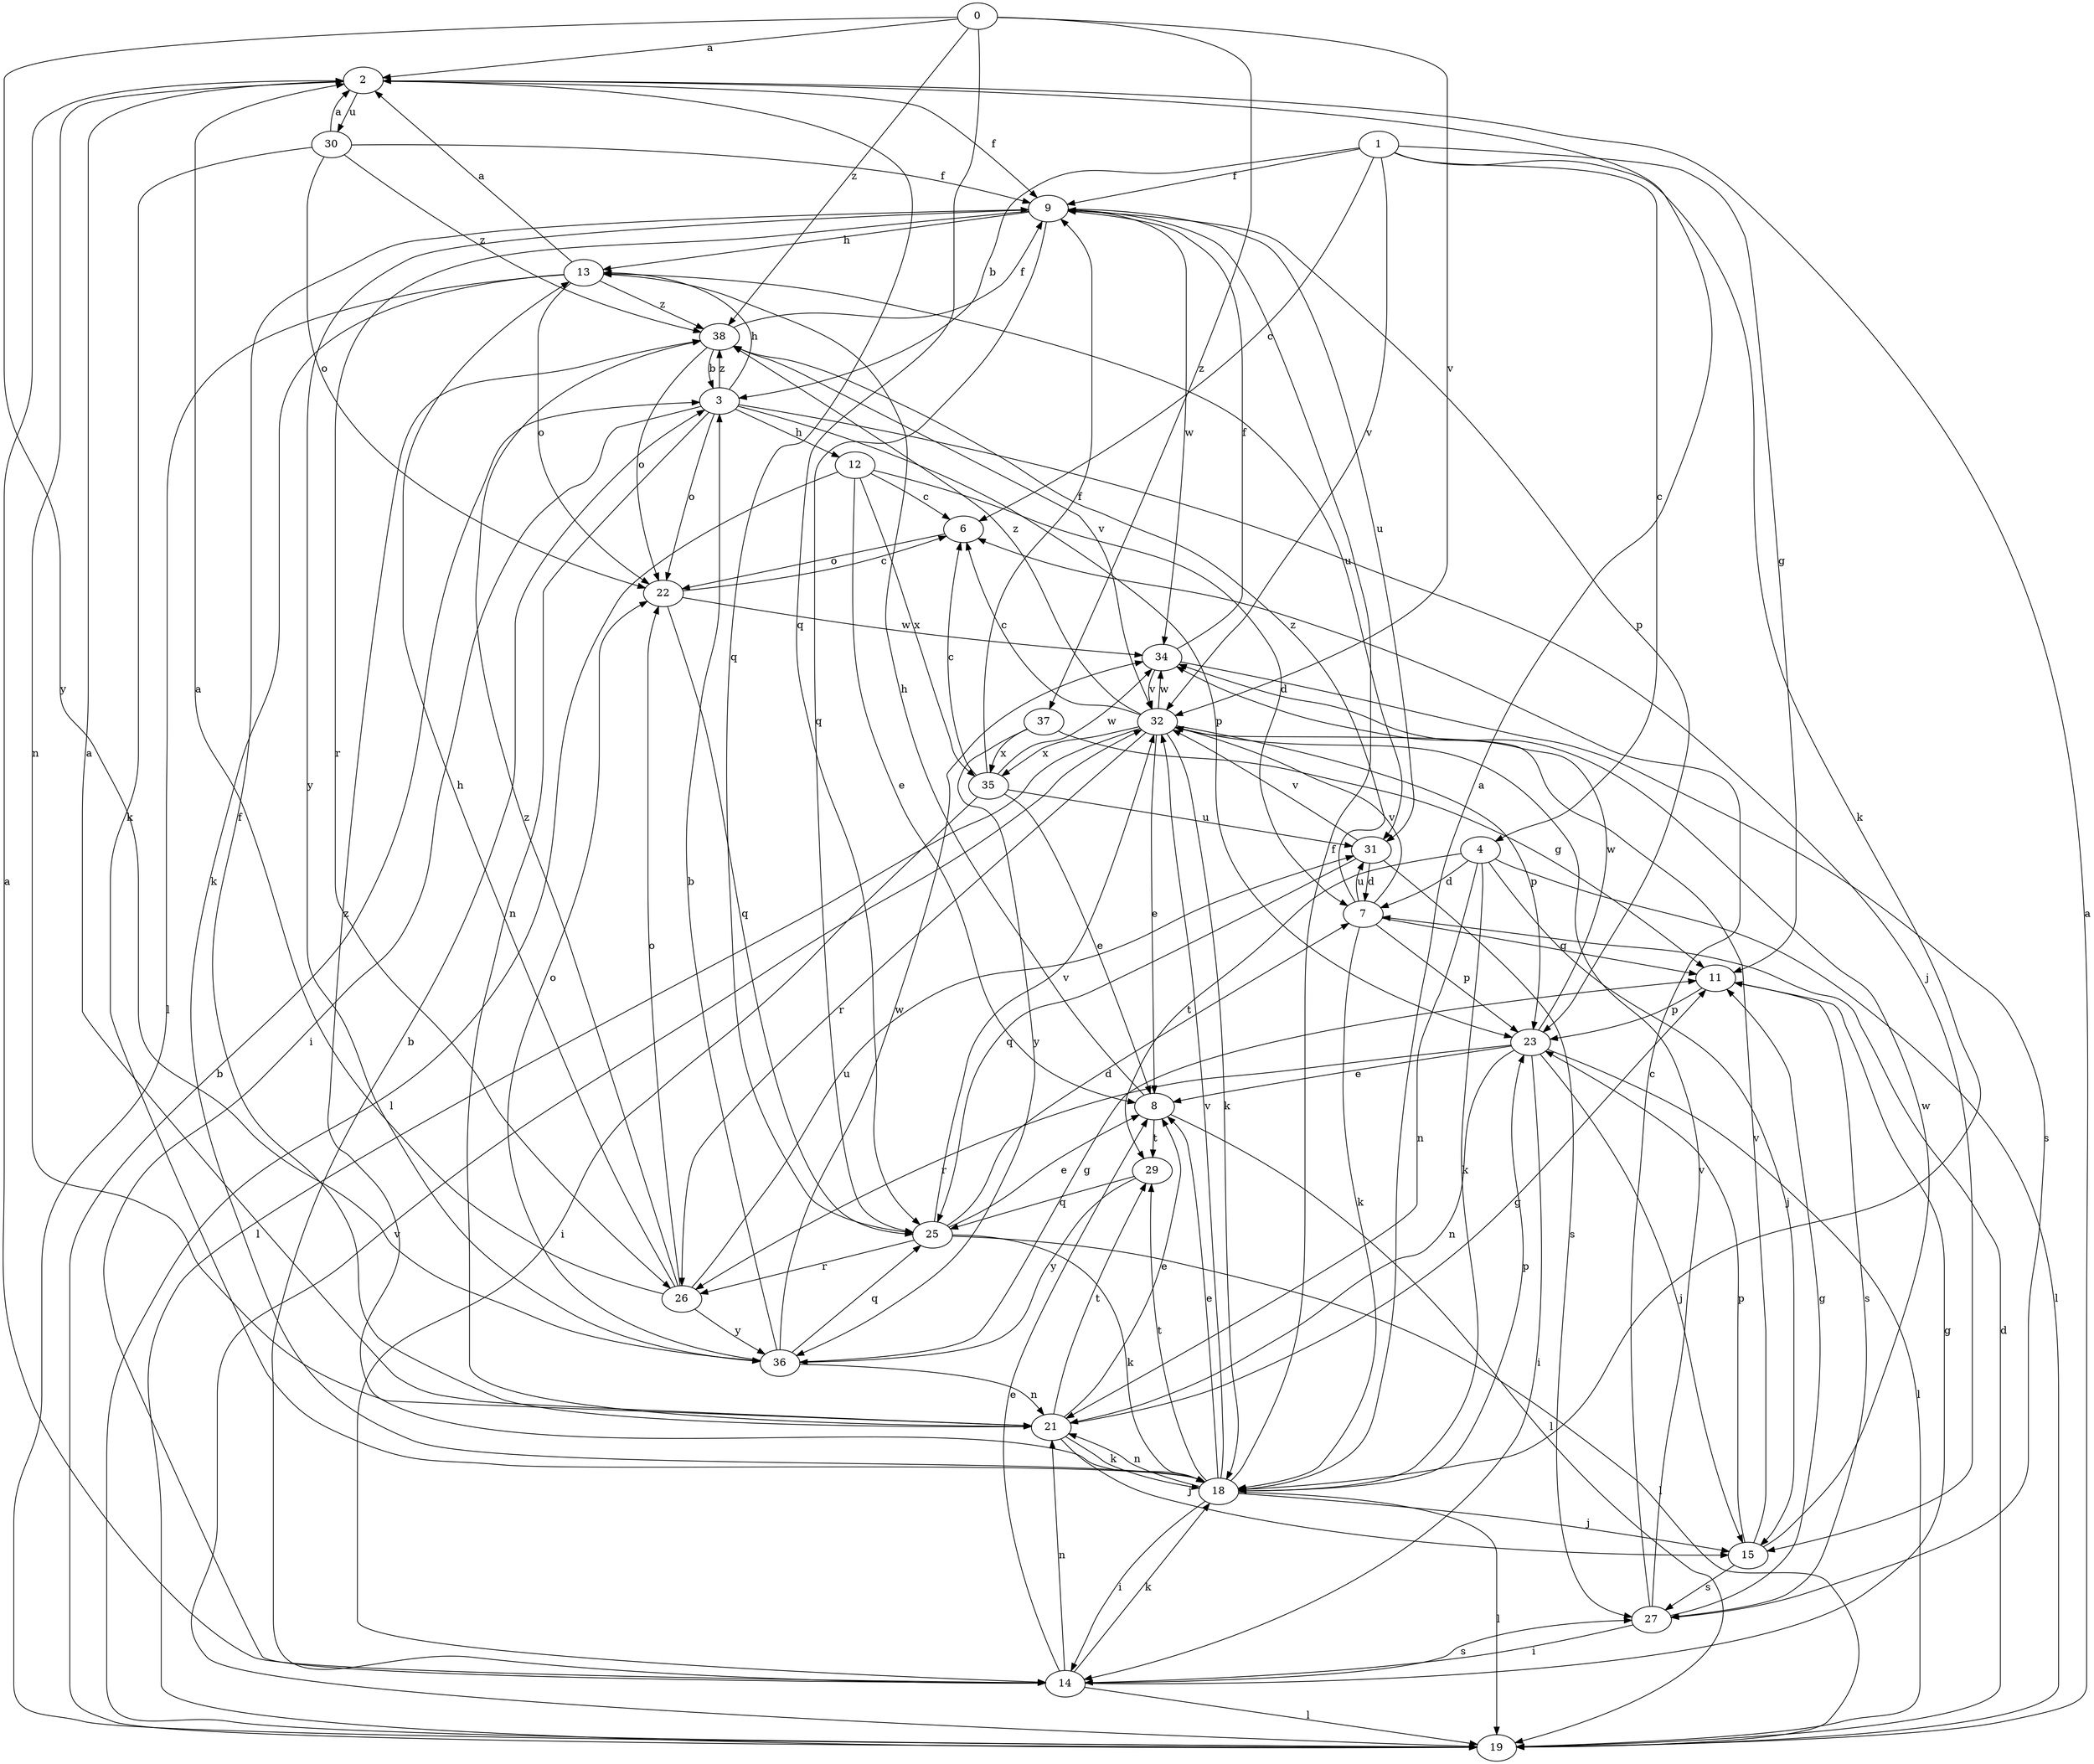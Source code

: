 strict digraph  {
0;
1;
2;
3;
4;
6;
7;
8;
9;
11;
12;
13;
14;
15;
18;
19;
21;
22;
23;
25;
26;
27;
29;
30;
31;
32;
34;
35;
36;
37;
38;
0 -> 2  [label=a];
0 -> 25  [label=q];
0 -> 32  [label=v];
0 -> 36  [label=y];
0 -> 37  [label=z];
0 -> 38  [label=z];
1 -> 3  [label=b];
1 -> 4  [label=c];
1 -> 6  [label=c];
1 -> 9  [label=f];
1 -> 11  [label=g];
1 -> 18  [label=k];
1 -> 32  [label=v];
2 -> 9  [label=f];
2 -> 21  [label=n];
2 -> 25  [label=q];
2 -> 30  [label=u];
3 -> 12  [label=h];
3 -> 13  [label=h];
3 -> 14  [label=i];
3 -> 15  [label=j];
3 -> 21  [label=n];
3 -> 22  [label=o];
3 -> 23  [label=p];
3 -> 38  [label=z];
4 -> 7  [label=d];
4 -> 15  [label=j];
4 -> 18  [label=k];
4 -> 19  [label=l];
4 -> 21  [label=n];
4 -> 29  [label=t];
6 -> 22  [label=o];
7 -> 11  [label=g];
7 -> 18  [label=k];
7 -> 23  [label=p];
7 -> 31  [label=u];
7 -> 32  [label=v];
7 -> 38  [label=z];
8 -> 13  [label=h];
8 -> 19  [label=l];
8 -> 29  [label=t];
9 -> 13  [label=h];
9 -> 23  [label=p];
9 -> 25  [label=q];
9 -> 26  [label=r];
9 -> 31  [label=u];
9 -> 34  [label=w];
9 -> 36  [label=y];
11 -> 23  [label=p];
11 -> 27  [label=s];
12 -> 6  [label=c];
12 -> 7  [label=d];
12 -> 8  [label=e];
12 -> 19  [label=l];
12 -> 35  [label=x];
13 -> 2  [label=a];
13 -> 18  [label=k];
13 -> 19  [label=l];
13 -> 22  [label=o];
13 -> 31  [label=u];
13 -> 38  [label=z];
14 -> 2  [label=a];
14 -> 3  [label=b];
14 -> 8  [label=e];
14 -> 11  [label=g];
14 -> 18  [label=k];
14 -> 19  [label=l];
14 -> 21  [label=n];
14 -> 27  [label=s];
15 -> 23  [label=p];
15 -> 27  [label=s];
15 -> 32  [label=v];
15 -> 34  [label=w];
18 -> 2  [label=a];
18 -> 8  [label=e];
18 -> 9  [label=f];
18 -> 14  [label=i];
18 -> 15  [label=j];
18 -> 19  [label=l];
18 -> 21  [label=n];
18 -> 23  [label=p];
18 -> 29  [label=t];
18 -> 32  [label=v];
18 -> 38  [label=z];
19 -> 2  [label=a];
19 -> 3  [label=b];
19 -> 7  [label=d];
19 -> 32  [label=v];
21 -> 2  [label=a];
21 -> 8  [label=e];
21 -> 9  [label=f];
21 -> 11  [label=g];
21 -> 15  [label=j];
21 -> 18  [label=k];
21 -> 29  [label=t];
22 -> 6  [label=c];
22 -> 25  [label=q];
22 -> 34  [label=w];
23 -> 8  [label=e];
23 -> 14  [label=i];
23 -> 15  [label=j];
23 -> 19  [label=l];
23 -> 21  [label=n];
23 -> 26  [label=r];
23 -> 34  [label=w];
25 -> 7  [label=d];
25 -> 8  [label=e];
25 -> 18  [label=k];
25 -> 19  [label=l];
25 -> 26  [label=r];
25 -> 32  [label=v];
26 -> 2  [label=a];
26 -> 13  [label=h];
26 -> 22  [label=o];
26 -> 31  [label=u];
26 -> 36  [label=y];
26 -> 38  [label=z];
27 -> 6  [label=c];
27 -> 11  [label=g];
27 -> 14  [label=i];
27 -> 32  [label=v];
29 -> 25  [label=q];
29 -> 36  [label=y];
30 -> 2  [label=a];
30 -> 9  [label=f];
30 -> 18  [label=k];
30 -> 22  [label=o];
30 -> 38  [label=z];
31 -> 7  [label=d];
31 -> 25  [label=q];
31 -> 27  [label=s];
31 -> 32  [label=v];
32 -> 6  [label=c];
32 -> 8  [label=e];
32 -> 18  [label=k];
32 -> 19  [label=l];
32 -> 23  [label=p];
32 -> 26  [label=r];
32 -> 34  [label=w];
32 -> 35  [label=x];
32 -> 38  [label=z];
34 -> 9  [label=f];
34 -> 27  [label=s];
34 -> 32  [label=v];
35 -> 6  [label=c];
35 -> 8  [label=e];
35 -> 9  [label=f];
35 -> 14  [label=i];
35 -> 31  [label=u];
35 -> 34  [label=w];
36 -> 3  [label=b];
36 -> 11  [label=g];
36 -> 21  [label=n];
36 -> 22  [label=o];
36 -> 25  [label=q];
36 -> 34  [label=w];
37 -> 11  [label=g];
37 -> 35  [label=x];
37 -> 36  [label=y];
38 -> 3  [label=b];
38 -> 9  [label=f];
38 -> 22  [label=o];
38 -> 32  [label=v];
}
